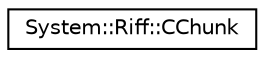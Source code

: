digraph G
{
  edge [fontname="Helvetica",fontsize="10",labelfontname="Helvetica",labelfontsize="10"];
  node [fontname="Helvetica",fontsize="10",shape=record];
  rankdir="LR";
  Node1 [label="System::Riff::CChunk",height=0.2,width=0.4,color="black", fillcolor="white", style="filled",URL="$class_system_1_1_riff_1_1_c_chunk.html"];
}

